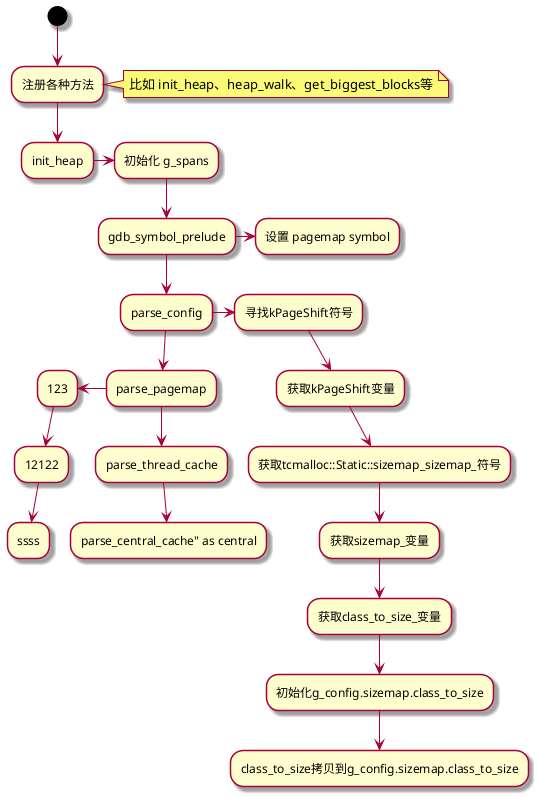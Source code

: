 @startuml
skin rose

' 这里主要以 tcmalloc 为例
(*) --> "注册各种方法" as register
note right: 比如 init_heap、heap_walk、get_biggest_blocks等
-->"init_heap" as init
init-> "初始化 g_spans"
-->"gdb_symbol_prelude" as symbol
symbol -> "设置 pagemap symbol"
symbol --> parse_config

parse_config-> "寻找kPageShift符号" as kPageShift
kPageShift --> "获取kPageShift变量" as GetPageShift
GetPageShift --> "获取tcmalloc::Static::sizemap_sizemap_符号"
-->"获取sizemap_变量"
-->"获取class_to_size_变量"
-->"初始化g_config.sizemap.class_to_size"
-->"class_to_size拷贝到g_config.sizemap.class_to_size"

parse_config-->parse_pagemap
-left->"123"
-->12122
-->ssss

parse_pagemap-->parse_thread_cache

parse_thread_cache-->parse_central_cache" as central

@enduml